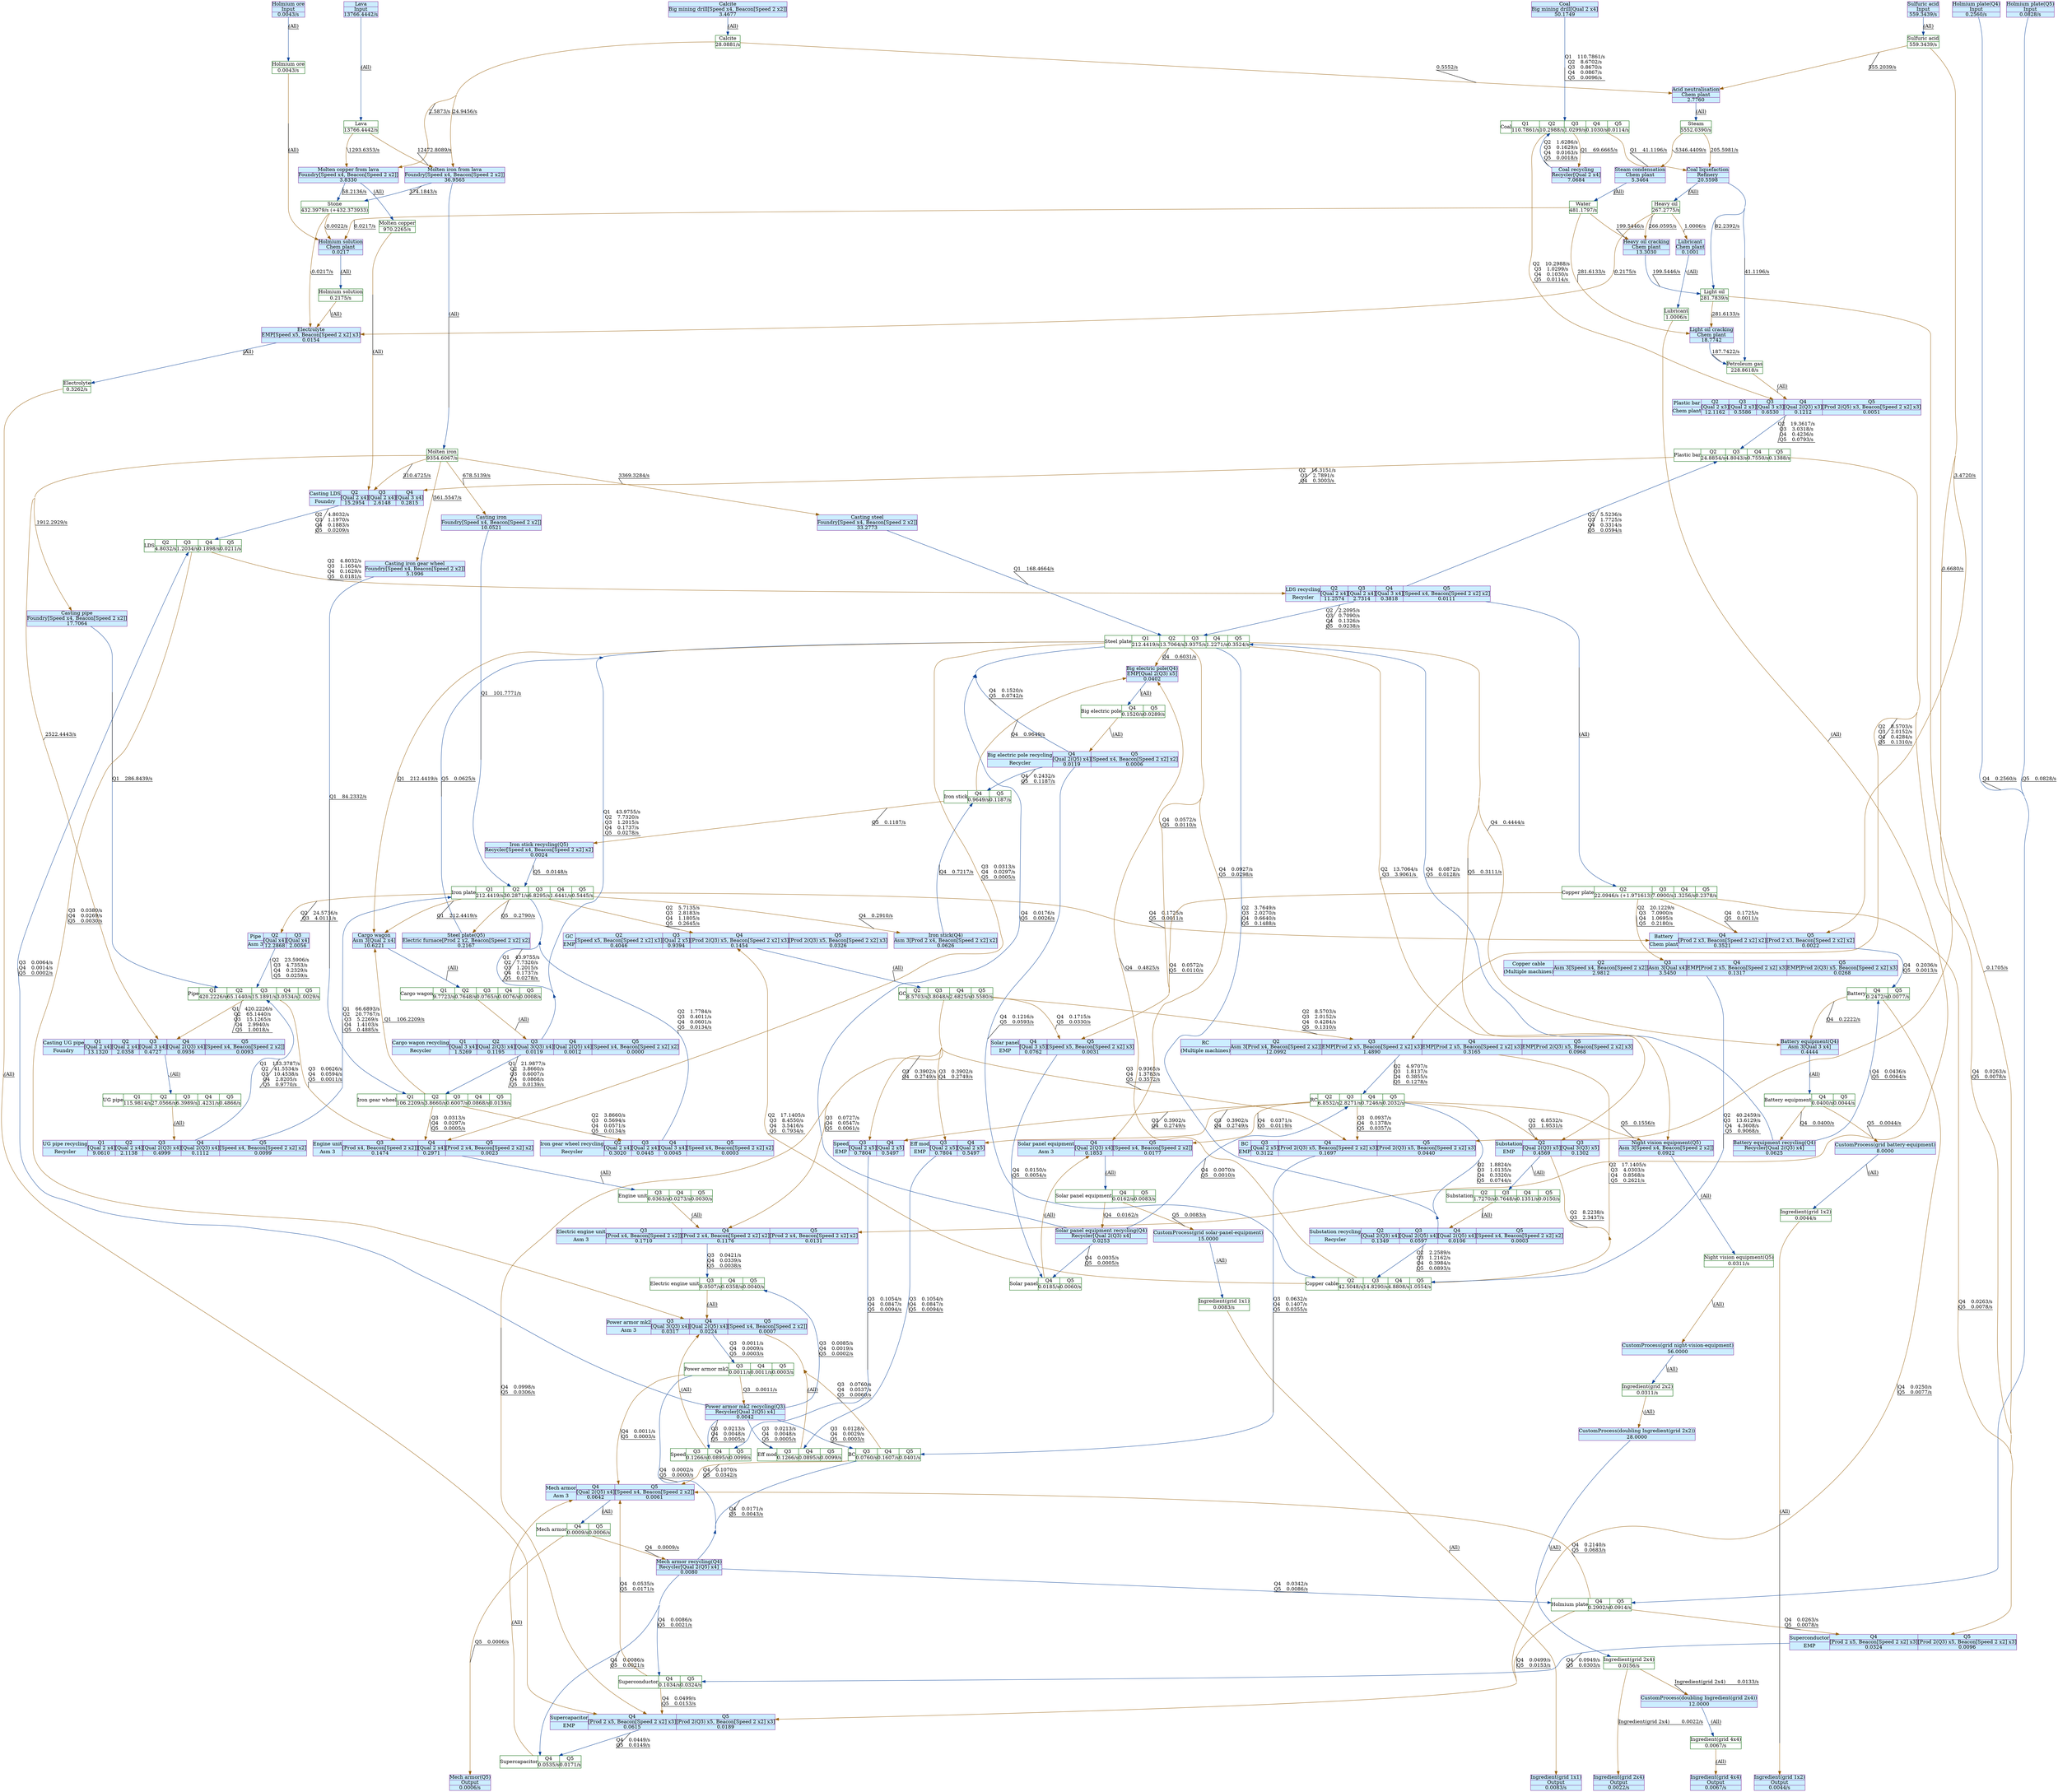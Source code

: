 digraph {
    layout="dot"
    concentrate=true
    node [shape="record"; margin=0]
    edge [decorate=true]
    0 [color="#006400"; label="{Petroleum gas|228.8618/s}"]
    1 [color="#006400"; label="{Sulfuric acid|559.3439/s}"]
    2 [color="#006400"; label="{Molten iron|9354.6067/s}"]
    3 [color="#006400"; label="{Molten copper|970.2265/s}"]
    4 [color="#006400"; label="{Calcite|28.0881/s}"]
    5 [color="#006400"; label="{Steam|5552.0390/s}"]
    6 [color="#006400"; label="{Lubricant|1.0006/s}"]
    7 [color="#006400"; label="{Lava|13766.4442/s}"]
    8 [color="#006400"; label="{Ingredient(grid 4x4)|0.0067/s}"]
    9 [color="#006400"; label="{Ingredient(grid 1x1)|0.0083/s}"]
    10 [color="#006400"; label="{Stone|432.3979/s (+432.373933)}"]
    11 [color="#006400"; label="{Electrolyte|0.3262/s}"]
    12 [color="#006400"; label="{Holmium solution|0.2175/s}"]
    13 [color="#006400"; label="{Heavy oil|267.2775/s}"]
    14 [color="#006400"; label="{Water|481.1797/s}"]
    15 [color="#006400"; label="{Light oil|281.7839/s}"]
    16 [color="#006400"; label="{Ingredient(grid 2x4)|0.0156/s}"]
    17 [color="#006400"; label="{Ingredient(grid 2x2)|0.0311/s}"]
    18 [color="#006400"; label="{Night vision equipment(Q5)|0.0311/s}"]
    19 [color="#006400"; label="{Holmium ore|0.0043/s}"]
    20 [color="#006400"; label="{Ingredient(grid 1x2)|0.0044/s}"]
    21 [style="filled"; color="#842e99"; fillcolor="#cceeff"; label="{Solar panel equipment recycling(Q4)|Recycler[Qual 2(Q3) x4]|0.0253}"]
    22 [style="filled"; color="#842e99"; fillcolor="#cceeff"; label="{Acid neutralisation|Chem plant|2.7760}"]
    23 [style="filled"; color="#842e99"; fillcolor="#cceeff"; label="{Sulfuric acid|Input|559.3439/s}"]
    24 [style="filled"; color="#842e99"; fillcolor="#cceeff"; label="{Holmium plate(Q5)|Input|0.0828/s}"]
    25 [style="filled"; color="#842e99"; fillcolor="#cceeff"; label="{Lava|Input|13766.4442/s}"]
    26 [style="filled"; color="#842e99"; fillcolor="#cceeff"; label="{Ingredient(grid 4x4)|Output|0.0067/s}"]
    27 [style="filled"; color="#842e99"; fillcolor="#cceeff"; label="{Calcite|Big mining drill[Speed x4, Beacon[Speed 2 x2]]|3.4677}"]
    28 [style="filled"; color="#842e99"; fillcolor="#cceeff"; label="{CustomProcess(grid solar-panel-equipment)|15.0000}"]
    29 [style="filled"; color="#842e99"; fillcolor="#cceeff"; label="{Holmium plate(Q4)|Input|0.2560/s}"]
    30 [style="filled"; color="#842e99"; fillcolor="#cceeff"; label="{Electrolyte|EMP[Speed x5, Beacon[Speed 2 x2] x3]|0.0154}"]
    31 [style="filled"; color="#842e99"; fillcolor="#cceeff"; label="{Light oil cracking|Chem plant|18.7742}"]
    32 [style="filled"; color="#842e99"; fillcolor="#cceeff"; label="{Power armor mk2 recycling(Q3)|Recycler[Qual 2(Q5) x4]|0.0042}"]
    33 [style="filled"; color="#842e99"; fillcolor="#cceeff"; label="{Iron stick(Q4)|Asm 3[Prod 2 x4, Beacon[Speed 2 x2] x2]|0.0626}"]
    34 [style="filled"; color="#842e99"; fillcolor="#cceeff"; label="{CustomProcess(doubling Ingredient(grid 2x2))|28.0000}"]
    35 [style="filled"; color="#842e99"; fillcolor="#cceeff"; label="{Big electric pole(Q4)|EMP[Qual 2(Q3) x5]|0.0402}"]
    36 [style="filled"; color="#842e99"; fillcolor="#cceeff"; label="{Casting iron|Foundry[Speed x4, Beacon[Speed 2 x2]]|10.0521}"]
    37 [style="filled"; color="#842e99"; fillcolor="#cceeff"; label="{Battery equipment(Q4)|Asm 3[Qual 3 x4]|0.4444}"]
    38 [style="filled"; color="#842e99"; fillcolor="#cceeff"; label="{CustomProcess(doubling Ingredient(grid 2x4))|12.0000}"]
    39 [style="filled"; color="#842e99"; fillcolor="#cceeff"; label="{Steel plate(Q5)|Electric furnace[Prod 2 x2, Beacon[Speed 2 x2] x2]|0.2167}"]
    40 [style="filled"; color="#842e99"; fillcolor="#cceeff"; label="{Lubricant|Chem plant|0.1001}"]
    41 [style="filled"; color="#842e99"; fillcolor="#cceeff"; label="{Molten iron from lava|Foundry[Speed x4, Beacon[Speed 2 x2]]|36.9565}"]
    42 [style="filled"; color="#842e99"; fillcolor="#cceeff"; label="{Heavy oil cracking|Chem plant|13.3030}"]
    43 [style="filled"; color="#842e99"; fillcolor="#cceeff"; label="{Casting iron gear wheel|Foundry[Speed x4, Beacon[Speed 2 x2]]|5.1996}"]
    44 [style="filled"; color="#842e99"; fillcolor="#cceeff"; label="{Casting steel|Foundry[Speed x4, Beacon[Speed 2 x2]]|33.2773}"]
    45 [style="filled"; color="#842e99"; fillcolor="#cceeff"; label="{Night vision equipment(Q5)|Asm 3[Speed x4, Beacon[Speed 2 x2]]|0.0922}"]
    46 [style="filled"; color="#842e99"; fillcolor="#cceeff"; label="{Holmium ore|Input|0.0043/s}"]
    47 [style="filled"; color="#842e99"; fillcolor="#cceeff"; label="{Ingredient(grid 1x2)|Output|0.0044/s}"]
    48 [style="filled"; color="#842e99"; fillcolor="#cceeff"; label="{CustomProcess(grid night-vision-equipment)|56.0000}"]
    49 [style="filled"; color="#842e99"; fillcolor="#cceeff"; label="{Molten copper from lava|Foundry[Speed x4, Beacon[Speed 2 x2]]|3.8330}"]
    50 [style="filled"; color="#842e99"; fillcolor="#cceeff"; label="{Coal liquefaction|Refinery|20.5598}"]
    51 [style="filled"; color="#842e99"; fillcolor="#cceeff"; label="{Ingredient(grid 1x1)|Output|0.0083/s}"]
    52 [style="filled"; color="#842e99"; fillcolor="#cceeff"; label="{Coal recycling|Recycler[Qual 2 x4]|7.0684}"]
    53 [style="filled"; color="#842e99"; fillcolor="#cceeff"; label="{Casting pipe|Foundry[Speed x4, Beacon[Speed 2 x2]]|17.7064}"]
    54 [style="filled"; color="#842e99"; fillcolor="#cceeff"; label="{Iron stick recycling(Q5)|Recycler[Speed x4, Beacon[Speed 2 x2] x2]|0.0024}"]
    55 [style="filled"; color="#842e99"; fillcolor="#cceeff"; label="{Ingredient(grid 2x4)|Output|0.0022/s}"]
    56 [style="filled"; color="#842e99"; fillcolor="#cceeff"; label="{Mech armor(Q5)|Output|0.0006/s}"]
    57 [style="filled"; color="#842e99"; fillcolor="#cceeff"; label="{Holmium solution|Chem plant|0.0217}"]
    58 [style="filled"; color="#842e99"; fillcolor="#cceeff"; label="{Cargo wagon|Asm 3[Qual 2 x4]|10.6221}"]
    59 [style="filled"; color="#842e99"; fillcolor="#cceeff"; label="{Steam condensation|Chem plant|5.3464}"]
    60 [style="filled"; color="#842e99"; fillcolor="#cceeff"; label="{Battery equipment recycling(Q4)|Recycler[Qual 2(Q3) x4]|0.0625}"]
    61 [style="filled"; color="#842e99"; fillcolor="#cceeff"; label="{Mech armor recycling(Q4)|Recycler[Qual 2(Q5) x4]|0.0080}"]
    62 [style="filled"; color="#842e99"; fillcolor="#cceeff"; label="{Coal|Big mining drill[Qual 2 x4]|50.1749}"]
    63 [style="filled"; color="#842e99"; fillcolor="#cceeff"; label="{CustomProcess(grid battery-equipment)|8.0000}"]
    64 [color="#006400"; label="{Iron plate}|{Q1|212.4419/s}|{Q2|30.2871/s}|{Q3|6.8295/s}|{Q4|1.6441/s}|{Q5|0.5445/s}"]
    65 [color="#006400"; label="{Pipe}|{Q1|420.2226/s}|{Q2|65.1440/s}|{Q3|15.1891/s}|{Q4|3.0534/s}|{Q5|1.0029/s}"]
    66 [color="#006400"; label="{UG pipe}|{Q1|115.9814/s}|{Q2|27.0566/s}|{Q3|6.3989/s}|{Q4|1.4231/s}|{Q5|0.4866/s}"]
    67 [color="#006400"; label="{Plastic bar}|{Q2|24.8854/s}|{Q3|4.8043/s}|{Q4|0.7550/s}|{Q5|0.1388/s}"]
    68 [color="#006400"; label="{Coal}|{Q1|110.7861/s}|{Q2|10.2988/s}|{Q3|1.0299/s}|{Q4|0.1030/s}|{Q5|0.0114/s}"]
    69 [color="#006400"; label="{Copper plate}|{Q2|22.0946/s (+1.971613)}|{Q3|7.0900/s}|{Q4|1.3256/s}|{Q5|0.2378/s}"]
    70 [color="#006400"; label="{Battery}|{Q4|0.2472/s}|{Q5|0.0077/s}"]
    71 [color="#006400"; label="{LDS}|{Q2|4.8032/s}|{Q3|1.2034/s}|{Q4|0.1898/s}|{Q5|0.0211/s}"]
    72 [color="#006400"; label="{Steel plate}|{Q1|212.4419/s}|{Q2|13.7064/s}|{Q3|3.9375/s}|{Q4|1.2271/s}|{Q5|0.3524/s}"]
    73 [color="#006400"; label="{Solar panel}|{Q4|0.0185/s}|{Q5|0.0060/s}"]
    74 [color="#006400"; label="{RC}|{Q2|6.8532/s}|{Q3|2.8271/s}|{Q4|0.7246/s}|{Q5|0.2032/s}"]
    75 [color="#006400"; label="{Solar panel equipment}|{Q4|0.0162/s}|{Q5|0.0083/s}"]
    76 [color="#006400"; label="{Holmium plate}|{Q4|0.2902/s}|{Q5|0.0914/s}"]
    77 [color="#006400"; label="{Mech armor}|{Q4|0.0009/s}|{Q5|0.0006/s}"]
    78 [color="#006400"; label="{BC}|{Q3|0.0760/s}|{Q4|0.1607/s}|{Q5|0.0401/s}"]
    79 [color="#006400"; label="{Power armor mk2}|{Q3|0.0011/s}|{Q4|0.0011/s}|{Q5|0.0003/s}"]
    80 [color="#006400"; label="{Superconductor}|{Q4|0.1034/s}|{Q5|0.0324/s}"]
    81 [color="#006400"; label="{Supercapacitor}|{Q4|0.0535/s}|{Q5|0.0171/s}"]
    82 [color="#006400"; label="{Copper cable}|{Q2|42.5048/s}|{Q3|14.8290/s}|{Q4|4.8808/s}|{Q5|1.0554/s}"]
    83 [color="#006400"; label="{Substation}|{Q2|1.7270/s}|{Q3|0.7648/s}|{Q4|0.1351/s}|{Q5|0.0150/s}"]
    84 [color="#006400"; label="{Eff mod}|{Q3|0.1266/s}|{Q4|0.0895/s}|{Q5|0.0099/s}"]
    85 [color="#006400"; label="{GC}|{Q2|8.5703/s}|{Q3|3.8048/s}|{Q4|2.6825/s}|{Q5|0.5580/s}"]
    86 [color="#006400"; label="{Engine unit}|{Q3|0.0363/s}|{Q4|0.0273/s}|{Q5|0.0030/s}"]
    87 [color="#006400"; label="{Electric engine unit}|{Q3|0.0507/s}|{Q4|0.0358/s}|{Q5|0.0040/s}"]
    88 [color="#006400"; label="{Iron gear wheel}|{Q1|106.2209/s}|{Q2|3.8660/s}|{Q3|0.6007/s}|{Q4|0.0868/s}|{Q5|0.0139/s}"]
    89 [color="#006400"; label="{Cargo wagon}|{Q1|9.7723/s}|{Q2|0.7648/s}|{Q3|0.0765/s}|{Q4|0.0076/s}|{Q5|0.0008/s}"]
    90 [color="#006400"; label="{Speed}|{Q3|0.1266/s}|{Q4|0.0895/s}|{Q5|0.0099/s}"]
    91 [color="#006400"; label="{Iron stick}|{Q4|0.9649/s}|{Q5|0.1187/s}"]
    92 [color="#006400"; label="{Big electric pole}|{Q4|0.1520/s}|{Q5|0.0289/s}"]
    93 [color="#006400"; label="{Battery equipment}|{Q4|0.0400/s}|{Q5|0.0044/s}"]
    94 [style="filled"; color="#842e99"; fillcolor="#cceeff"; label="{UG pipe recycling|Recycler}|{Q1|[Qual 2 x4]|9.0610}|{Q2|[Qual 2 x4]|2.1138}|{Q3|[Qual 2(Q3) x4]|0.4999}|{Q4|[Qual 2(Q3) x4]|0.1112}|{Q5|[Speed x4, Beacon[Speed 2 x2] x2]|0.0099}"; shape="record"]
    95 [style="filled"; color="#842e99"; fillcolor="#cceeff"; label="{Plastic bar|Chem plant}|{Q2|[Qual 2 x3]|12.1162}|{Q3|[Qual 2 x3]|0.5586}|{Q3|[Qual 3 x3]|0.6530}|{Q4|[Qual 2(Q3) x3]|0.1212}|{Q5|[Prod 2(Q5) x3, Beacon[Speed 2 x2] x3]|0.0051}"; shape="record"]
    96 [style="filled"; color="#842e99"; fillcolor="#cceeff"; label="{Battery|Chem plant}|{Q4|[Prod 2 x3, Beacon[Speed 2 x2] x2]|0.3521}|{Q5|[Prod 2 x3, Beacon[Speed 2 x2] x2]|0.0022}"; shape="record"]
    97 [style="filled"; color="#842e99"; fillcolor="#cceeff"; label="{Casting LDS|Foundry}|{Q2|[Qual 2 x4]|15.2954}|{Q3|[Qual 2 x4]|2.6148}|{Q4|[Qual 3 x4]|0.2815}"; shape="record"]
    98 [style="filled"; color="#842e99"; fillcolor="#cceeff"; label="{Mech armor|Asm 3}|{Q4|[Qual 2(Q5) x4]|0.0642}|{Q5|[Speed x4, Beacon[Speed 2 x2]]|0.0061}"; shape="record"]
    99 [style="filled"; color="#842e99"; fillcolor="#cceeff"; label="{Copper cable|(Multiple machines)}|{Q2|Asm 3[Speed x4, Beacon[Speed 2 x2]]|2.9812}|{Q3|Asm 3[Qual x4]|3.5450}|{Q4|EMP[Prod 2 x5, Beacon[Speed 2 x2] x3]|0.1317}|{Q5|EMP[Prod 2(Q3) x5, Beacon[Speed 2 x2] x3]|0.0268}"; shape="record"]
    100 [style="filled"; color="#842e99"; fillcolor="#cceeff"; label="{Substation recycling|Recycler}|{Q2|[Qual 2(Q3) x4]|0.1349}|{Q3|[Qual 2(Q5) x4]|0.0597}|{Q4|[Qual 2(Q5) x4]|0.0106}|{Q5|[Speed x4, Beacon[Speed 2 x2] x2]|0.0003}"; shape="record"]
    101 [style="filled"; color="#842e99"; fillcolor="#cceeff"; label="{Eff mod|EMP}|{Q3|[Qual 2 x5]|0.7804}|{Q4|[Qual 2 x5]|0.5497}"; shape="record"]
    102 [style="filled"; color="#842e99"; fillcolor="#cceeff"; label="{Casting UG pipe|Foundry}|{Q1|[Qual 2 x4]|13.1320}|{Q2|[Qual 2 x4]|2.0358}|{Q3|[Qual 3 x4]|0.4727}|{Q4|[Qual 2(Q3) x4]|0.0936}|{Q5|[Speed x4, Beacon[Speed 2 x2]]|0.0093}"; shape="record"]
    103 [style="filled"; color="#842e99"; fillcolor="#cceeff"; label="{Electric engine unit|Asm 3}|{Q3|[Prod x4, Beacon[Speed 2 x2]]|0.1710}|{Q4|[Prod 2 x4, Beacon[Speed 2 x2] x2]|0.1176}|{Q5|[Prod 2 x4, Beacon[Speed 2 x2] x2]|0.0131}"; shape="record"]
    104 [style="filled"; color="#842e99"; fillcolor="#cceeff"; label="{Cargo wagon recycling|Recycler}|{Q1|[Qual 3 x4]|1.5269}|{Q2|[Qual 2(Q3) x4]|0.1195}|{Q3|[Qual 3(Q3) x4]|0.0119}|{Q4|[Qual 2(Q5) x4]|0.0012}|{Q5|[Speed x4, Beacon[Speed 2 x2] x2]|0.0000}"; shape="record"]
    105 [style="filled"; color="#842e99"; fillcolor="#cceeff"; label="{GC|EMP}|{Q2|[Speed x5, Beacon[Speed 2 x2] x3]|0.4046}|{Q3|[Qual 2 x5]|0.9394}|{Q4|[Prod 2(Q3) x5, Beacon[Speed 2 x2] x3]|0.1454}|{Q5|[Prod 2(Q3) x5, Beacon[Speed 2 x2] x3]|0.0326}"; shape="record"]
    106 [style="filled"; color="#842e99"; fillcolor="#cceeff"; label="{Solar panel equipment|Asm 3}|{Q4|[Qual 2(Q3) x4]|0.1853}|{Q5|[Speed x4, Beacon[Speed 2 x2]]|0.0177}"; shape="record"]
    107 [style="filled"; color="#842e99"; fillcolor="#cceeff"; label="{RC|(Multiple machines)}|{Q2|Asm 3[Prod x4, Beacon[Speed 2 x2]]|12.0992}|{Q3|EMP[Prod 2 x5, Beacon[Speed 2 x2] x3]|1.4890}|{Q4|EMP[Prod 2 x5, Beacon[Speed 2 x2] x3]|0.3165}|{Q5|EMP[Prod 2(Q3) x5, Beacon[Speed 2 x2] x3]|0.0968}"; shape="record"]
    108 [style="filled"; color="#842e99"; fillcolor="#cceeff"; label="{Solar panel|EMP}|{Q4|[Qual 3 x5]|0.0762}|{Q5|[Speed x5, Beacon[Speed 2 x2] x3]|0.0031}"; shape="record"]
    109 [style="filled"; color="#842e99"; fillcolor="#cceeff"; label="{Iron gear wheel recycling|Recycler}|{Q2|[Qual 2 x4]|0.3020}|{Q3|[Qual 2 x4]|0.0445}|{Q4|[Qual 3 x4]|0.0045}|{Q5|[Speed x4, Beacon[Speed 2 x2] x2]|0.0003}"; shape="record"]
    110 [style="filled"; color="#842e99"; fillcolor="#cceeff"; label="{Engine unit|Asm 3}|{Q3|[Prod x4, Beacon[Speed 2 x2]]|0.1474}|{Q4|[Qual 2 x4]|0.2971}|{Q5|[Prod 2 x4, Beacon[Speed 2 x2] x2]|0.0023}"; shape="record"]
    111 [style="filled"; color="#842e99"; fillcolor="#cceeff"; label="{LDS recycling|Recycler}|{Q2|[Qual 2 x4]|11.2574}|{Q3|[Qual 2 x4]|2.7314}|{Q4|[Qual 3 x4]|0.3818}|{Q5|[Speed x4, Beacon[Speed 2 x2] x2]|0.0111}"; shape="record"]
    112 [style="filled"; color="#842e99"; fillcolor="#cceeff"; label="{Substation|EMP}|{Q2|[Qual 2(Q3) x5]|0.4569}|{Q3|[Qual 3(Q3) x5]|0.1302}"; shape="record"]
    113 [style="filled"; color="#842e99"; fillcolor="#cceeff"; label="{Supercapacitor|EMP}|{Q4|[Prod 2 x5, Beacon[Speed 2 x2] x3]|0.0615}|{Q5|[Prod 2(Q3) x5, Beacon[Speed 2 x2] x3]|0.0189}"; shape="record"]
    114 [style="filled"; color="#842e99"; fillcolor="#cceeff"; label="{Speed|EMP}|{Q3|[Qual 2 x5]|0.7804}|{Q4|[Qual 2 x5]|0.5497}"; shape="record"]
    115 [style="filled"; color="#842e99"; fillcolor="#cceeff"; label="{Big electric pole recycling|Recycler}|{Q4|[Qual 2(Q5) x4]|0.0119}|{Q5|[Speed x4, Beacon[Speed 2 x2] x2]|0.0006}"; shape="record"]
    116 [style="filled"; color="#842e99"; fillcolor="#cceeff"; label="{Superconductor|EMP}|{Q4|[Prod 2 x5, Beacon[Speed 2 x2] x3]|0.0324}|{Q5|[Prod 2(Q3) x5, Beacon[Speed 2 x2] x3]|0.0096}"; shape="record"]
    117 [style="filled"; color="#842e99"; fillcolor="#cceeff"; label="{BC|EMP}|{Q3|[Qual 2 x5]|0.3122}|{Q4|[Prod 2(Q3) x5, Beacon[Speed 2 x2] x3]|0.1697}|{Q5|[Prod 2(Q3) x5, Beacon[Speed 2 x2] x3]|0.0440}"; shape="record"]
    118 [style="filled"; color="#842e99"; fillcolor="#cceeff"; label="{Pipe|Asm 3}|{Q2|[Qual x4]|12.2868}|{Q3|[Qual x4]|2.0056}"; shape="record"]
    119 [style="filled"; color="#842e99"; fillcolor="#cceeff"; label="{Power armor mk2|Asm 3}|{Q3|[Qual 3(Q3) x4]|0.0317}|{Q4|[Qual 2(Q5) x4]|0.0224}|{Q5|[Speed x4, Beacon[Speed 2 x2]]|0.0007}"; shape="record"]
    0 -> 95 [color="#99620f"; label="(All)"]
    1 -> 22 [color="#99620f"; label="555.2039/s
"]
    1 -> 96 [color="#99620f"; label="3.4720/s
"]
    1 -> 117 [color="#99620f"; label="0.6680/s
"]
    2 -> 36 [color="#99620f"; label="678.5139/s
"]
    2 -> 43 [color="#99620f"; label="561.5547/s
"]
    2 -> 44 [color="#99620f"; label="3369.3284/s
"]
    2 -> 53 [color="#99620f"; label="1912.2929/s
"]
    2 -> 97 [color="#99620f"; label="310.4725/s
"]
    2 -> 102 [color="#99620f"; label="2522.4443/s
"]
    3 -> 97 [color="#99620f"; label="(All)"]
    4 -> 22 [color="#99620f"; label="0.5552/s
"]
    4 -> 41 [color="#99620f"; label="24.9456/s
"]
    4 -> 49 [color="#99620f"; label="2.5873/s
"]
    5 -> 50 [color="#99620f"; label="205.5981/s
"]
    5 -> 59 [color="#99620f"; label="5346.4409/s
"]
    6 -> 103 [color="#99620f"; label="(All)"]
    7 -> 41 [color="#99620f"; label="12472.8089/s
"]
    7 -> 49 [color="#99620f"; label="1293.6353/s
"]
    8 -> 26 [color="#99620f"; label="(All)"]
    9 -> 51 [color="#99620f"; label="(All)"]
    10 -> 30 [color="#99620f"; label="0.0217/s
"]
    10 -> 57 [color="#99620f"; label="0.0022/s
"]
    11 -> 113 [color="#99620f"; label="(All)"]
    12 -> 30 [color="#99620f"; label="(All)"]
    13 -> 30 [color="#99620f"; label="0.2175/s
"]
    13 -> 40 [color="#99620f"; label="1.0006/s
"]
    13 -> 42 [color="#99620f"; label="266.0595/s
"]
    14 -> 31 [color="#99620f"; label="281.6133/s
"]
    14 -> 42 [color="#99620f"; label="199.5446/s
"]
    14 -> 57 [color="#99620f"; label="0.0217/s
"]
    15 -> 31 [color="#99620f"; label="281.6133/s
"]
    15 -> 116 [color="#99620f"; label="0.1705/s
"]
    16 -> 38 [color="#99620f"; label="Ingredient(grid 2x4)	0.0133/s
"]
    16 -> 55 [color="#99620f"; label="Ingredient(grid 2x4)	0.0022/s
"]
    17 -> 34 [color="#99620f"; label="(All)"]
    18 -> 48 [color="#99620f"; label="(All)"]
    19 -> 57 [color="#99620f"; label="(All)"]
    20 -> 47 [color="#99620f"; label="(All)"]
    21 -> 72 [color="#0f4699"; label="Q4	0.0176/s
Q5	0.0026/s
"]
    21 -> 73 [color="#0f4699"; label="Q4	0.0035/s
Q5	0.0005/s
"]
    21 -> 74 [color="#0f4699"; label="Q4	0.0070/s
Q5	0.0010/s
"]
    22 -> 5 [color="#0f4699"; label="(All)"]
    23 -> 1 [color="#0f4699"; label="(All)"]
    24 -> 76 [color="#0f4699"; label="Q5	0.0828/s
"]
    25 -> 7 [color="#0f4699"; label="(All)"]
    27 -> 4 [color="#0f4699"; label="(All)"]
    28 -> 9 [color="#0f4699"; label="(All)"]
    29 -> 76 [color="#0f4699"; label="Q4	0.2560/s
"]
    30 -> 11 [color="#0f4699"; label="(All)"]
    31 -> 0 [color="#0f4699"; label="187.7422/s
"]
    32 -> 71 [color="#0f4699"; label="Q3	0.0064/s
Q4	0.0014/s
Q5	0.0002/s
"]
    32 -> 78 [color="#0f4699"; label="Q3	0.0128/s
Q4	0.0029/s
Q5	0.0003/s
"]
    32 -> 84 [color="#0f4699"; label="Q3	0.0213/s
Q4	0.0048/s
Q5	0.0005/s
"]
    32 -> 87 [color="#0f4699"; label="Q3	0.0085/s
Q4	0.0019/s
Q5	0.0002/s
"]
    32 -> 90 [color="#0f4699"; label="Q3	0.0213/s
Q4	0.0048/s
Q5	0.0005/s
"]
    33 -> 91 [color="#0f4699"; label="Q4	0.7217/s
"]
    34 -> 16 [color="#0f4699"; label="(All)"]
    35 -> 92 [color="#0f4699"; label="(All)"]
    36 -> 64 [color="#0f4699"; label="Q1	101.7771/s
"]
    37 -> 93 [color="#0f4699"; label="(All)"]
    38 -> 8 [color="#0f4699"; label="(All)"]
    39 -> 72 [color="#0f4699"; label="Q5	0.0625/s
"]
    40 -> 6 [color="#0f4699"; label="(All)"]
    41 -> 10 [color="#0f4699"; label="374.1843/s
"]
    41 -> 2 [color="#0f4699"; label="(All)"]
    42 -> 15 [color="#0f4699"; label="199.5446/s
"]
    43 -> 88 [color="#0f4699"; label="Q1	84.2332/s
"]
    44 -> 72 [color="#0f4699"; label="Q1	168.4664/s
"]
    45 -> 18 [color="#0f4699"; label="(All)"]
    46 -> 19 [color="#0f4699"; label="(All)"]
    48 -> 17 [color="#0f4699"; label="(All)"]
    49 -> 10 [color="#0f4699"; label="58.2136/s
"]
    49 -> 3 [color="#0f4699"; label="(All)"]
    50 -> 0 [color="#0f4699"; label="41.1196/s
"]
    50 -> 15 [color="#0f4699"; label="82.2392/s
"]
    50 -> 13 [color="#0f4699"; label="(All)"]
    52 -> 68 [color="#0f4699"; label="Q2	1.6286/s
Q3	0.1629/s
Q4	0.0163/s
Q5	0.0018/s
"]
    53 -> 65 [color="#0f4699"; label="Q1	286.8439/s
"]
    54 -> 64 [color="#0f4699"; label="Q5	0.0148/s
"]
    57 -> 12 [color="#0f4699"; label="(All)"]
    58 -> 89 [color="#0f4699"; label="(All)"]
    59 -> 14 [color="#0f4699"; label="(All)"]
    60 -> 70 [color="#0f4699"; label="Q4	0.0436/s
Q5	0.0064/s
"]
    60 -> 72 [color="#0f4699"; label="Q4	0.0872/s
Q5	0.0128/s
"]
    61 -> 76 [color="#0f4699"; label="Q4	0.0342/s
Q5	0.0086/s
"]
    61 -> 78 [color="#0f4699"; label="Q4	0.0171/s
Q5	0.0043/s
"]
    61 -> 79 [color="#0f4699"; label="Q4	0.0002/s
Q5	0.0000/s
"]
    61 -> 80 [color="#0f4699"; label="Q4	0.0086/s
Q5	0.0021/s
"]
    61 -> 81 [color="#0f4699"; label="Q4	0.0086/s
Q5	0.0021/s
"]
    62 -> 68 [color="#0f4699"; label="Q1	110.7861/s
Q2	8.6702/s
Q3	0.8670/s
Q4	0.0867/s
Q5	0.0096/s
"]
    63 -> 20 [color="#0f4699"; label="(All)"]
    64 -> 33 [color="#99620f"; label="Q4	0.2910/s
"]
    64 -> 39 [color="#99620f"; label="Q5	0.2790/s
"]
    64 -> 58 [color="#99620f"; label="Q1	212.4419/s
"]
    64 -> 96 [color="#99620f"; label="Q4	0.1725/s
Q5	0.0011/s
"]
    64 -> 105 [color="#99620f"; label="Q2	5.7135/s
Q3	2.8183/s
Q4	1.1805/s
Q5	0.2645/s
"]
    64 -> 118 [color="#99620f"; label="Q2	24.5736/s
Q3	4.0111/s
"]
    65 -> 102 [color="#99620f"; label="Q1	420.2226/s
Q2	65.1440/s
Q3	15.1265/s
Q4	2.9940/s
Q5	1.0018/s
"]
    65 -> 110 [color="#99620f"; label="Q3	0.0626/s
Q4	0.0594/s
Q5	0.0011/s
"]
    66 -> 94 [color="#99620f"; label="(All)"]
    67 -> 97 [color="#99620f"; label="Q2	16.3151/s
Q3	2.7891/s
Q4	0.3003/s
"]
    67 -> 107 [color="#99620f"; label="Q2	8.5703/s
Q3	2.0152/s
Q4	0.4284/s
Q5	0.1310/s
"]
    67 -> 116 [color="#99620f"; label="Q4	0.0263/s
Q5	0.0078/s
"]
    68 -> 50 [color="#99620f"; label="Q1	41.1196/s
"]
    68 -> 52 [color="#99620f"; label="Q1	69.6665/s
"]
    68 -> 95 [color="#99620f"; label="Q2	10.2988/s
Q3	1.0299/s
Q4	0.1030/s
Q5	0.0114/s
"]
    69 -> 96 [color="#99620f"; label="Q4	0.1725/s
Q5	0.0011/s
"]
    69 -> 99 [color="#99620f"; label="Q2	20.1229/s
Q3	7.0900/s
Q4	1.0695/s
Q5	0.2180/s
"]
    69 -> 108 [color="#99620f"; label="Q4	0.0572/s
Q5	0.0110/s
"]
    69 -> 116 [color="#99620f"; label="Q4	0.0263/s
Q5	0.0078/s
"]
    70 -> 37 [color="#99620f"; label="Q4	0.2222/s
"]
    70 -> 113 [color="#99620f"; label="Q4	0.0250/s
Q5	0.0077/s
"]
    71 -> 111 [color="#99620f"; label="Q2	4.8032/s
Q3	1.1654/s
Q4	0.1629/s
Q5	0.0181/s
"]
    71 -> 119 [color="#99620f"; label="Q3	0.0380/s
Q4	0.0269/s
Q5	0.0030/s
"]
    72 -> 35 [color="#99620f"; label="Q4	0.6031/s
"]
    72 -> 37 [color="#99620f"; label="Q4	0.4444/s
"]
    72 -> 45 [color="#99620f"; label="Q5	0.3111/s
"]
    72 -> 58 [color="#99620f"; label="Q1	212.4419/s
"]
    72 -> 106 [color="#99620f"; label="Q4	0.0927/s
Q5	0.0298/s
"]
    72 -> 108 [color="#99620f"; label="Q4	0.0572/s
Q5	0.0110/s
"]
    72 -> 110 [color="#99620f"; label="Q3	0.0313/s
Q4	0.0297/s
Q5	0.0005/s
"]
    72 -> 112 [color="#99620f"; label="Q2	13.7064/s
Q3	3.9061/s
"]
    73 -> 106 [color="#99620f"; label="(All)"]
    74 -> 45 [color="#99620f"; label="Q5	0.1556/s
"]
    74 -> 101 [color="#99620f"; label="Q3	0.3902/s
Q4	0.2749/s
"]
    74 -> 106 [color="#99620f"; label="Q4	0.0371/s
Q5	0.0119/s
"]
    74 -> 112 [color="#99620f"; label="Q2	6.8532/s
Q3	1.9531/s
"]
    74 -> 114 [color="#99620f"; label="Q3	0.3902/s
Q4	0.2749/s
"]
    74 -> 117 [color="#99620f"; label="Q3	0.0937/s
Q4	0.1378/s
Q5	0.0357/s
"]
    75 -> 21 [color="#99620f"; label="Q4	0.0162/s
"]
    75 -> 28 [color="#99620f"; label="Q5	0.0083/s
"]
    76 -> 98 [color="#99620f"; label="Q4	0.2140/s
Q5	0.0683/s
"]
    76 -> 113 [color="#99620f"; label="Q4	0.0499/s
Q5	0.0153/s
"]
    76 -> 116 [color="#99620f"; label="Q4	0.0263/s
Q5	0.0078/s
"]
    77 -> 61 [color="#99620f"; label="Q4	0.0009/s
"]
    77 -> 56 [color="#99620f"; label="Q5	0.0006/s
"]
    78 -> 98 [color="#99620f"; label="Q4	0.1070/s
Q5	0.0342/s
"]
    78 -> 119 [color="#99620f"; label="Q3	0.0760/s
Q4	0.0537/s
Q5	0.0060/s
"]
    79 -> 32 [color="#99620f"; label="Q3	0.0011/s
"]
    79 -> 98 [color="#99620f"; label="Q4	0.0011/s
Q5	0.0003/s
"]
    80 -> 98 [color="#99620f"; label="Q4	0.0535/s
Q5	0.0171/s
"]
    80 -> 113 [color="#99620f"; label="Q4	0.0499/s
Q5	0.0153/s
"]
    81 -> 98 [color="#99620f"; label="(All)"]
    82 -> 35 [color="#99620f"; label="Q4	0.4825/s
"]
    82 -> 105 [color="#99620f"; label="Q2	17.1405/s
Q3	8.4550/s
Q4	3.5416/s
Q5	0.7934/s
"]
    82 -> 107 [color="#99620f"; label="Q2	17.1405/s
Q3	4.0303/s
Q4	0.8568/s
Q5	0.2621/s
"]
    82 -> 112 [color="#99620f"; label="Q2	8.2238/s
Q3	2.3437/s
"]
    83 -> 100 [color="#99620f"; label="(All)"]
    84 -> 119 [color="#99620f"; label="(All)"]
    85 -> 101 [color="#99620f"; label="Q3	0.3902/s
Q4	0.2749/s
"]
    85 -> 103 [color="#99620f"; label="Q3	0.0727/s
Q4	0.0547/s
Q5	0.0061/s
"]
    85 -> 107 [color="#99620f"; label="Q2	8.5703/s
Q3	2.0152/s
Q4	0.4284/s
Q5	0.1310/s
"]
    85 -> 108 [color="#99620f"; label="Q4	0.1715/s
Q5	0.0330/s
"]
    85 -> 113 [color="#99620f"; label="Q4	0.0998/s
Q5	0.0306/s
"]
    85 -> 114 [color="#99620f"; label="Q3	0.3902/s
Q4	0.2749/s
"]
    85 -> 117 [color="#99620f"; label="Q3	0.9365/s
Q4	1.3783/s
Q5	0.3572/s
"]
    86 -> 103 [color="#99620f"; label="(All)"]
    87 -> 119 [color="#99620f"; label="(All)"]
    88 -> 58 [color="#99620f"; label="Q1	106.2209/s
"]
    88 -> 109 [color="#99620f"; label="Q2	3.8660/s
Q3	0.5694/s
Q4	0.0571/s
Q5	0.0134/s
"]
    88 -> 110 [color="#99620f"; label="Q3	0.0313/s
Q4	0.0297/s
Q5	0.0005/s
"]
    89 -> 104 [color="#99620f"; label="(All)"]
    90 -> 119 [color="#99620f"; label="(All)"]
    91 -> 35 [color="#99620f"; label="Q4	0.9649/s
"]
    91 -> 54 [color="#99620f"; label="Q5	0.1187/s
"]
    92 -> 115 [color="#99620f"; label="(All)"]
    93 -> 63 [color="#99620f"; label="Q5	0.0044/s
"]
    93 -> 60 [color="#99620f"; label="Q4	0.0400/s
"]
    94 -> 64 [color="#0f4699"; label="Q1	66.6893/s
Q2	20.7767/s
Q3	5.2269/s
Q4	1.4103/s
Q5	0.4885/s
"]
    94 -> 65 [color="#0f4699"; label="Q1	133.3787/s
Q2	41.5534/s
Q3	10.4538/s
Q4	2.8205/s
Q5	0.9770/s
"]
    95 -> 67 [color="#0f4699"; label="Q2	19.3617/s
Q3	3.0318/s
Q4	0.4236/s
Q5	0.0793/s
"]
    96 -> 70 [color="#0f4699"; label="Q4	0.2036/s
Q5	0.0013/s
"]
    97 -> 71 [color="#0f4699"; label="Q2	4.8032/s
Q3	1.1970/s
Q4	0.1883/s
Q5	0.0209/s
"]
    98 -> 77 [color="#0f4699"; label="(All)"]
    99 -> 82 [color="#0f4699"; label="Q2	40.2459/s
Q3	13.6129/s
Q4	4.3608/s
Q5	0.9068/s
"]
    100 -> 72 [color="#0f4699"; label="Q2	3.7649/s
Q3	2.0270/s
Q4	0.6640/s
Q5	0.1488/s
"]
    100 -> 74 [color="#0f4699"; label="Q2	1.8824/s
Q3	1.0135/s
Q4	0.3320/s
Q5	0.0744/s
"]
    100 -> 82 [color="#0f4699"; label="Q2	2.2589/s
Q3	1.2162/s
Q4	0.3984/s
Q5	0.0893/s
"]
    101 -> 84 [color="#0f4699"; label="Q3	0.1054/s
Q4	0.0847/s
Q5	0.0094/s
"]
    102 -> 66 [color="#0f4699"; label="(All)"]
    103 -> 87 [color="#0f4699"; label="Q3	0.0421/s
Q4	0.0339/s
Q5	0.0038/s
"]
    104 -> 64 [color="#0f4699"; label="Q1	43.9755/s
Q2	7.7320/s
Q3	1.2015/s
Q4	0.1737/s
Q5	0.0278/s
"]
    104 -> 72 [color="#0f4699"; label="Q1	43.9755/s
Q2	7.7320/s
Q3	1.2015/s
Q4	0.1737/s
Q5	0.0278/s
"]
    104 -> 88 [color="#0f4699"; label="Q1	21.9877/s
Q2	3.8660/s
Q3	0.6007/s
Q4	0.0868/s
Q5	0.0139/s
"]
    105 -> 85 [color="#0f4699"; label="(All)"]
    106 -> 75 [color="#0f4699"; label="(All)"]
    107 -> 74 [color="#0f4699"; label="Q2	4.9707/s
Q3	1.8137/s
Q4	0.3855/s
Q5	0.1278/s
"]
    108 -> 73 [color="#0f4699"; label="Q4	0.0150/s
Q5	0.0054/s
"]
    109 -> 64 [color="#0f4699"; label="Q2	1.7784/s
Q3	0.4011/s
Q4	0.0601/s
Q5	0.0134/s
"]
    110 -> 86 [color="#0f4699"; label="(All)"]
    111 -> 67 [color="#0f4699"; label="Q2	5.5236/s
Q3	1.7725/s
Q4	0.3314/s
Q5	0.0594/s
"]
    111 -> 69 [color="#0f4699"; label="(All)"]
    111 -> 72 [color="#0f4699"; label="Q2	2.2095/s
Q3	0.7090/s
Q4	0.1326/s
Q5	0.0238/s
"]
    112 -> 83 [color="#0f4699"; label="(All)"]
    113 -> 81 [color="#0f4699"; label="Q4	0.0449/s
Q5	0.0149/s
"]
    114 -> 90 [color="#0f4699"; label="Q3	0.1054/s
Q4	0.0847/s
Q5	0.0094/s
"]
    115 -> 72 [color="#0f4699"; label="Q4	0.1520/s
Q5	0.0742/s
"]
    115 -> 82 [color="#0f4699"; label="Q4	0.1216/s
Q5	0.0593/s
"]
    115 -> 91 [color="#0f4699"; label="Q4	0.2432/s
Q5	0.1187/s
"]
    116 -> 80 [color="#0f4699"; label="Q4	0.0949/s
Q5	0.0303/s
"]
    117 -> 78 [color="#0f4699"; label="Q3	0.0632/s
Q4	0.1407/s
Q5	0.0355/s
"]
    118 -> 65 [color="#0f4699"; label="Q2	23.5906/s
Q3	4.7353/s
Q4	0.2329/s
Q5	0.0259/s
"]
    119 -> 79 [color="#0f4699"; label="Q3	0.0011/s
Q4	0.0009/s
Q5	0.0003/s
"]
    subgraph {
        rank="source"
        23
        24
        25
        27
        29
        46
        62
    }
    subgraph {
        rank="sink"
        26
        47
        51
        55
        56
    }
}
